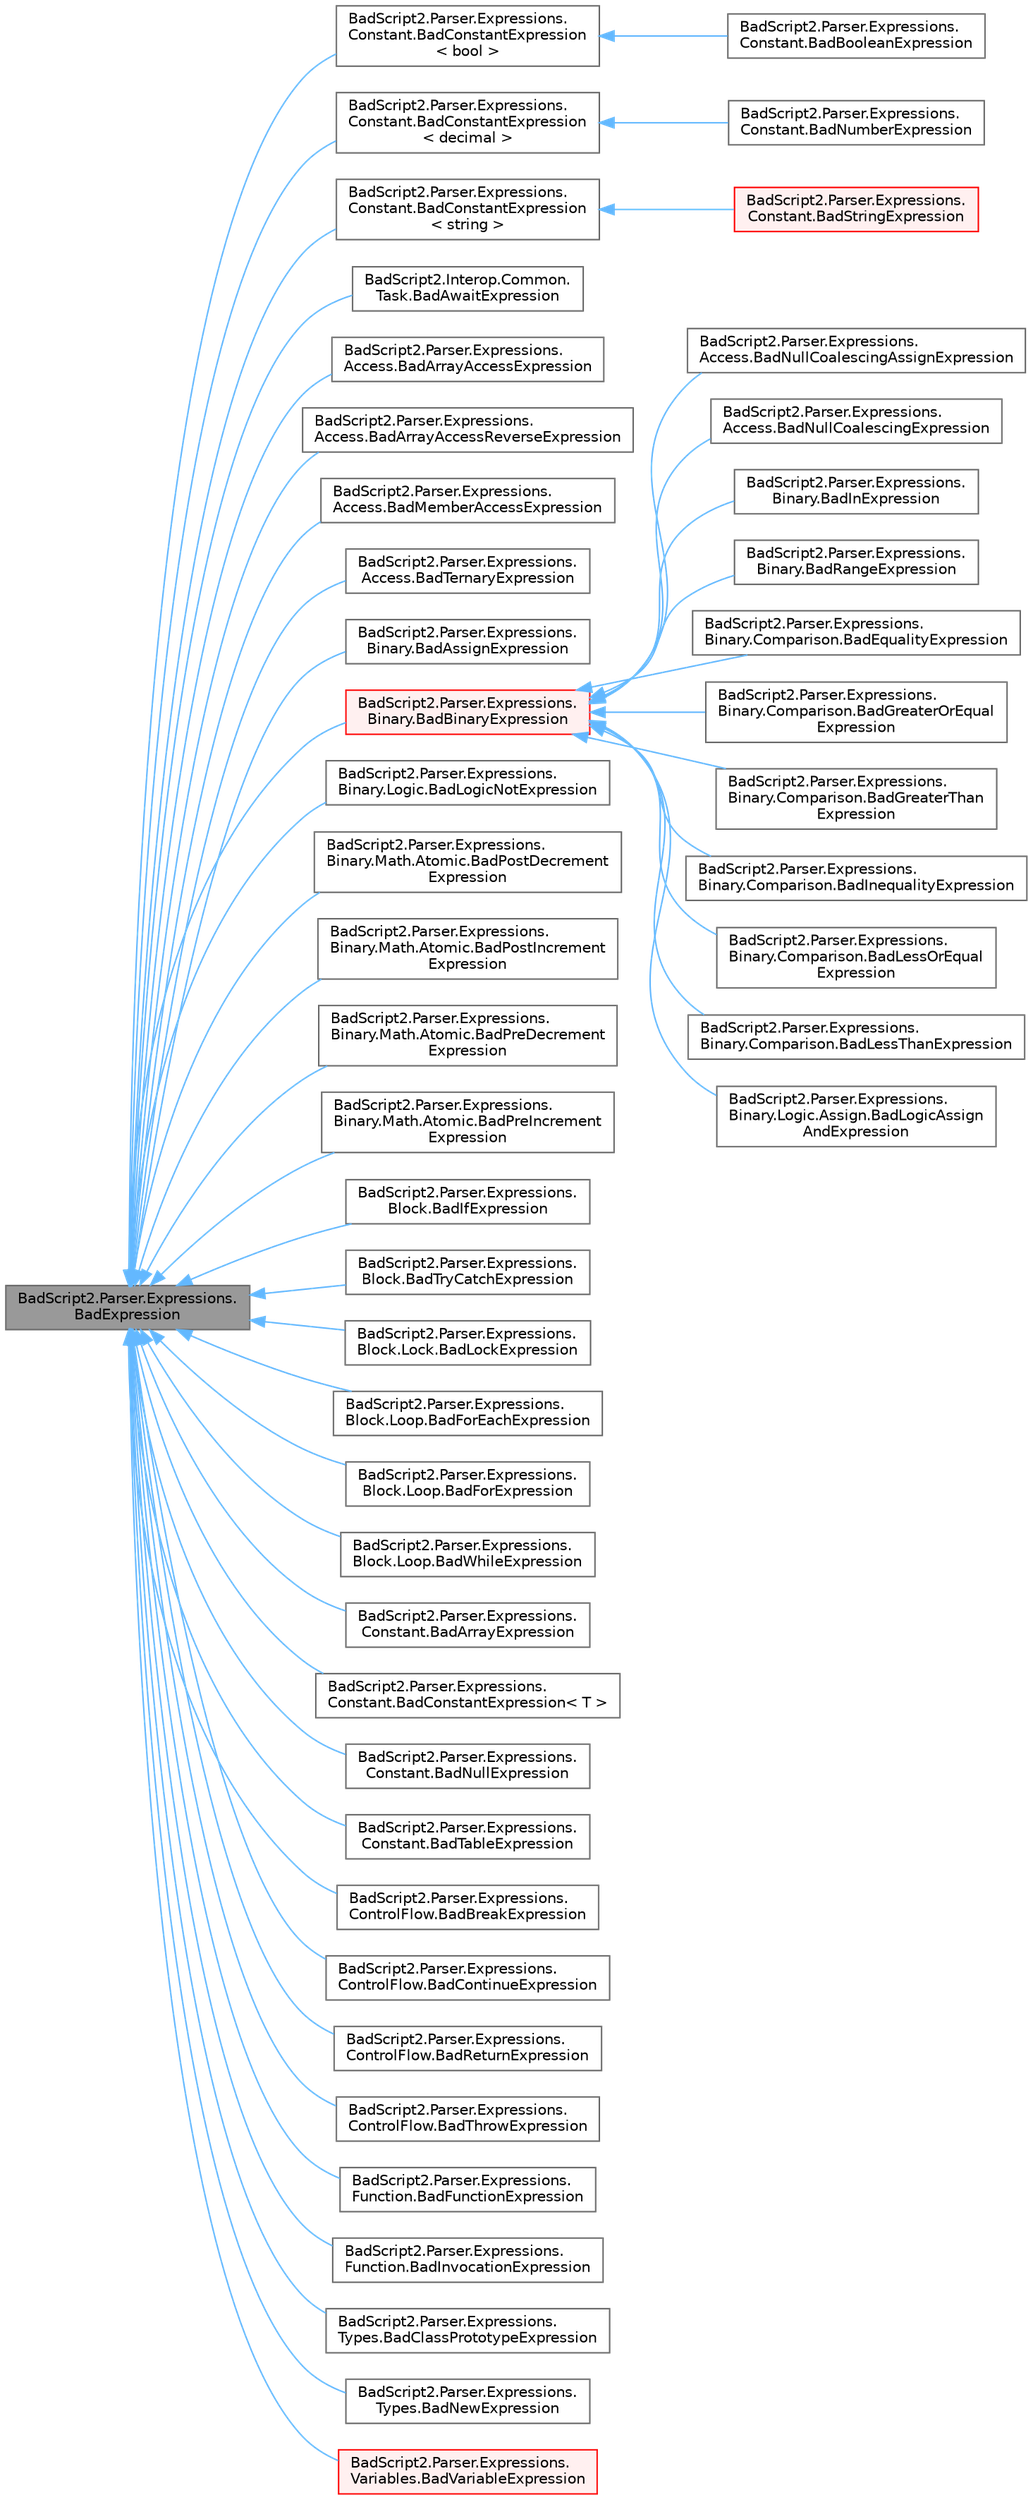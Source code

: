 digraph "BadScript2.Parser.Expressions.BadExpression"
{
 // LATEX_PDF_SIZE
  bgcolor="transparent";
  edge [fontname=Helvetica,fontsize=10,labelfontname=Helvetica,labelfontsize=10];
  node [fontname=Helvetica,fontsize=10,shape=box,height=0.2,width=0.4];
  rankdir="LR";
  Node1 [id="Node000001",label="BadScript2.Parser.Expressions.\lBadExpression",height=0.2,width=0.4,color="gray40", fillcolor="grey60", style="filled", fontcolor="black",tooltip="Base Implementation for all Expressions used inside the Script."];
  Node1 -> Node2 [id="edge1_Node000001_Node000002",dir="back",color="steelblue1",style="solid",tooltip=" "];
  Node2 [id="Node000002",label="BadScript2.Parser.Expressions.\lConstant.BadConstantExpression\l\< bool \>",height=0.2,width=0.4,color="gray40", fillcolor="white", style="filled",URL="$class_bad_script2_1_1_parser_1_1_expressions_1_1_constant_1_1_bad_constant_expression.html",tooltip=" "];
  Node2 -> Node3 [id="edge2_Node000002_Node000003",dir="back",color="steelblue1",style="solid",tooltip=" "];
  Node3 [id="Node000003",label="BadScript2.Parser.Expressions.\lConstant.BadBooleanExpression",height=0.2,width=0.4,color="gray40", fillcolor="white", style="filled",URL="$class_bad_script2_1_1_parser_1_1_expressions_1_1_constant_1_1_bad_boolean_expression.html",tooltip="Implements the Boolean Expression."];
  Node1 -> Node4 [id="edge3_Node000001_Node000004",dir="back",color="steelblue1",style="solid",tooltip=" "];
  Node4 [id="Node000004",label="BadScript2.Parser.Expressions.\lConstant.BadConstantExpression\l\< decimal \>",height=0.2,width=0.4,color="gray40", fillcolor="white", style="filled",URL="$class_bad_script2_1_1_parser_1_1_expressions_1_1_constant_1_1_bad_constant_expression.html",tooltip=" "];
  Node4 -> Node5 [id="edge4_Node000004_Node000005",dir="back",color="steelblue1",style="solid",tooltip=" "];
  Node5 [id="Node000005",label="BadScript2.Parser.Expressions.\lConstant.BadNumberExpression",height=0.2,width=0.4,color="gray40", fillcolor="white", style="filled",URL="$class_bad_script2_1_1_parser_1_1_expressions_1_1_constant_1_1_bad_number_expression.html",tooltip="Implements the Number Expression."];
  Node1 -> Node6 [id="edge5_Node000001_Node000006",dir="back",color="steelblue1",style="solid",tooltip=" "];
  Node6 [id="Node000006",label="BadScript2.Parser.Expressions.\lConstant.BadConstantExpression\l\< string \>",height=0.2,width=0.4,color="gray40", fillcolor="white", style="filled",URL="$class_bad_script2_1_1_parser_1_1_expressions_1_1_constant_1_1_bad_constant_expression.html",tooltip=" "];
  Node6 -> Node7 [id="edge6_Node000006_Node000007",dir="back",color="steelblue1",style="solid",tooltip=" "];
  Node7 [id="Node000007",label="BadScript2.Parser.Expressions.\lConstant.BadStringExpression",height=0.2,width=0.4,color="red", fillcolor="#FFF0F0", style="filled",URL="$class_bad_script2_1_1_parser_1_1_expressions_1_1_constant_1_1_bad_string_expression.html",tooltip="Implements the String Expression."];
  Node1 -> Node9 [id="edge7_Node000001_Node000009",dir="back",color="steelblue1",style="solid",tooltip=" "];
  Node9 [id="Node000009",label="BadScript2.Interop.Common.\lTask.BadAwaitExpression",height=0.2,width=0.4,color="gray40", fillcolor="white", style="filled",URL="$class_bad_script2_1_1_interop_1_1_common_1_1_task_1_1_bad_await_expression.html",tooltip="Implements the 'await' expression."];
  Node1 -> Node10 [id="edge8_Node000001_Node000010",dir="back",color="steelblue1",style="solid",tooltip=" "];
  Node10 [id="Node000010",label="BadScript2.Parser.Expressions.\lAccess.BadArrayAccessExpression",height=0.2,width=0.4,color="gray40", fillcolor="white", style="filled",URL="$class_bad_script2_1_1_parser_1_1_expressions_1_1_access_1_1_bad_array_access_expression.html",tooltip="Implements the Array Access to set or get properties from an object. <Left>[<Right>]."];
  Node1 -> Node11 [id="edge9_Node000001_Node000011",dir="back",color="steelblue1",style="solid",tooltip=" "];
  Node11 [id="Node000011",label="BadScript2.Parser.Expressions.\lAccess.BadArrayAccessReverseExpression",height=0.2,width=0.4,color="gray40", fillcolor="white", style="filled",URL="$class_bad_script2_1_1_parser_1_1_expressions_1_1_access_1_1_bad_array_access_reverse_expression.html",tooltip="Implements the Reverse Array Access to set or get properties from an object. <Left>[^<Right>]."];
  Node1 -> Node12 [id="edge10_Node000001_Node000012",dir="back",color="steelblue1",style="solid",tooltip=" "];
  Node12 [id="Node000012",label="BadScript2.Parser.Expressions.\lAccess.BadMemberAccessExpression",height=0.2,width=0.4,color="gray40", fillcolor="white", style="filled",URL="$class_bad_script2_1_1_parser_1_1_expressions_1_1_access_1_1_bad_member_access_expression.html",tooltip="Implements the Member Access to set or get properties from an object. <Left>.<Right>"];
  Node1 -> Node13 [id="edge11_Node000001_Node000013",dir="back",color="steelblue1",style="solid",tooltip=" "];
  Node13 [id="Node000013",label="BadScript2.Parser.Expressions.\lAccess.BadTernaryExpression",height=0.2,width=0.4,color="gray40", fillcolor="white", style="filled",URL="$class_bad_script2_1_1_parser_1_1_expressions_1_1_access_1_1_bad_ternary_expression.html",tooltip="Implements the Ternary Expression <Left> ? <TrueRet> : <FalseRet>"];
  Node1 -> Node14 [id="edge12_Node000001_Node000014",dir="back",color="steelblue1",style="solid",tooltip=" "];
  Node14 [id="Node000014",label="BadScript2.Parser.Expressions.\lBinary.BadAssignExpression",height=0.2,width=0.4,color="gray40", fillcolor="white", style="filled",URL="$class_bad_script2_1_1_parser_1_1_expressions_1_1_binary_1_1_bad_assign_expression.html",tooltip="Implements the Assign Expression <Left> = <Right>"];
  Node1 -> Node15 [id="edge13_Node000001_Node000015",dir="back",color="steelblue1",style="solid",tooltip=" "];
  Node15 [id="Node000015",label="BadScript2.Parser.Expressions.\lBinary.BadBinaryExpression",height=0.2,width=0.4,color="red", fillcolor="#FFF0F0", style="filled",URL="$class_bad_script2_1_1_parser_1_1_expressions_1_1_binary_1_1_bad_binary_expression.html",tooltip="Base Implementation of all Binary Expressions."];
  Node15 -> Node16 [id="edge14_Node000015_Node000016",dir="back",color="steelblue1",style="solid",tooltip=" "];
  Node16 [id="Node000016",label="BadScript2.Parser.Expressions.\lAccess.BadNullCoalescingAssignExpression",height=0.2,width=0.4,color="gray40", fillcolor="white", style="filled",URL="$class_bad_script2_1_1_parser_1_1_expressions_1_1_access_1_1_bad_null_coalescing_assign_expression.html",tooltip="Implements the Null Coalescing Assign Expression <Left> ??= <Right>"];
  Node15 -> Node17 [id="edge15_Node000015_Node000017",dir="back",color="steelblue1",style="solid",tooltip=" "];
  Node17 [id="Node000017",label="BadScript2.Parser.Expressions.\lAccess.BadNullCoalescingExpression",height=0.2,width=0.4,color="gray40", fillcolor="white", style="filled",URL="$class_bad_script2_1_1_parser_1_1_expressions_1_1_access_1_1_bad_null_coalescing_expression.html",tooltip="Implements the Null Coalescing Expression <Left> ?? <Right>"];
  Node15 -> Node18 [id="edge16_Node000015_Node000018",dir="back",color="steelblue1",style="solid",tooltip=" "];
  Node18 [id="Node000018",label="BadScript2.Parser.Expressions.\lBinary.BadInExpression",height=0.2,width=0.4,color="gray40", fillcolor="white", style="filled",URL="$class_bad_script2_1_1_parser_1_1_expressions_1_1_binary_1_1_bad_in_expression.html",tooltip=" "];
  Node15 -> Node19 [id="edge17_Node000015_Node000019",dir="back",color="steelblue1",style="solid",tooltip=" "];
  Node19 [id="Node000019",label="BadScript2.Parser.Expressions.\lBinary.BadRangeExpression",height=0.2,width=0.4,color="gray40", fillcolor="white", style="filled",URL="$class_bad_script2_1_1_parser_1_1_expressions_1_1_binary_1_1_bad_range_expression.html",tooltip="Implements the Range Expression <Start>..<End>"];
  Node15 -> Node20 [id="edge18_Node000015_Node000020",dir="back",color="steelblue1",style="solid",tooltip=" "];
  Node20 [id="Node000020",label="BadScript2.Parser.Expressions.\lBinary.Comparison.BadEqualityExpression",height=0.2,width=0.4,color="gray40", fillcolor="white", style="filled",URL="$class_bad_script2_1_1_parser_1_1_expressions_1_1_binary_1_1_comparison_1_1_bad_equality_expression.html",tooltip="Implements the Equality Expression <Left> == <Right>"];
  Node15 -> Node21 [id="edge19_Node000015_Node000021",dir="back",color="steelblue1",style="solid",tooltip=" "];
  Node21 [id="Node000021",label="BadScript2.Parser.Expressions.\lBinary.Comparison.BadGreaterOrEqual\lExpression",height=0.2,width=0.4,color="gray40", fillcolor="white", style="filled",URL="$class_bad_script2_1_1_parser_1_1_expressions_1_1_binary_1_1_comparison_1_1_bad_greater_or_equal_expression.html",tooltip="Implements the Greater or Equal Expression <Left> >= <Right>"];
  Node15 -> Node22 [id="edge20_Node000015_Node000022",dir="back",color="steelblue1",style="solid",tooltip=" "];
  Node22 [id="Node000022",label="BadScript2.Parser.Expressions.\lBinary.Comparison.BadGreaterThan\lExpression",height=0.2,width=0.4,color="gray40", fillcolor="white", style="filled",URL="$class_bad_script2_1_1_parser_1_1_expressions_1_1_binary_1_1_comparison_1_1_bad_greater_than_expression.html",tooltip="Implements the Greater Than Expression."];
  Node15 -> Node23 [id="edge21_Node000015_Node000023",dir="back",color="steelblue1",style="solid",tooltip=" "];
  Node23 [id="Node000023",label="BadScript2.Parser.Expressions.\lBinary.Comparison.BadInequalityExpression",height=0.2,width=0.4,color="gray40", fillcolor="white", style="filled",URL="$class_bad_script2_1_1_parser_1_1_expressions_1_1_binary_1_1_comparison_1_1_bad_inequality_expression.html",tooltip="Implements the Inequality Expression."];
  Node15 -> Node24 [id="edge22_Node000015_Node000024",dir="back",color="steelblue1",style="solid",tooltip=" "];
  Node24 [id="Node000024",label="BadScript2.Parser.Expressions.\lBinary.Comparison.BadLessOrEqual\lExpression",height=0.2,width=0.4,color="gray40", fillcolor="white", style="filled",URL="$class_bad_script2_1_1_parser_1_1_expressions_1_1_binary_1_1_comparison_1_1_bad_less_or_equal_expression.html",tooltip="Implements the Less or Equal Expression <Left> <= <Right>"];
  Node15 -> Node25 [id="edge23_Node000015_Node000025",dir="back",color="steelblue1",style="solid",tooltip=" "];
  Node25 [id="Node000025",label="BadScript2.Parser.Expressions.\lBinary.Comparison.BadLessThanExpression",height=0.2,width=0.4,color="gray40", fillcolor="white", style="filled",URL="$class_bad_script2_1_1_parser_1_1_expressions_1_1_binary_1_1_comparison_1_1_bad_less_than_expression.html",tooltip="Implements the Less Than Expression."];
  Node15 -> Node26 [id="edge24_Node000015_Node000026",dir="back",color="steelblue1",style="solid",tooltip=" "];
  Node26 [id="Node000026",label="BadScript2.Parser.Expressions.\lBinary.Logic.Assign.BadLogicAssign\lAndExpression",height=0.2,width=0.4,color="gray40", fillcolor="white", style="filled",URL="$class_bad_script2_1_1_parser_1_1_expressions_1_1_binary_1_1_logic_1_1_assign_1_1_bad_logic_assign_and_expression.html",tooltip="Implements the Assign Logic And Expression."];
  Node1 -> Node42 [id="edge25_Node000001_Node000042",dir="back",color="steelblue1",style="solid",tooltip=" "];
  Node42 [id="Node000042",label="BadScript2.Parser.Expressions.\lBinary.Logic.BadLogicNotExpression",height=0.2,width=0.4,color="gray40", fillcolor="white", style="filled",URL="$class_bad_script2_1_1_parser_1_1_expressions_1_1_binary_1_1_logic_1_1_bad_logic_not_expression.html",tooltip="Implements the Logic Not Exression."];
  Node1 -> Node43 [id="edge26_Node000001_Node000043",dir="back",color="steelblue1",style="solid",tooltip=" "];
  Node43 [id="Node000043",label="BadScript2.Parser.Expressions.\lBinary.Math.Atomic.BadPostDecrement\lExpression",height=0.2,width=0.4,color="gray40", fillcolor="white", style="filled",URL="$class_bad_script2_1_1_parser_1_1_expressions_1_1_binary_1_1_math_1_1_atomic_1_1_bad_post_decrement_expression.html",tooltip="Implements the Post Decrement Expression."];
  Node1 -> Node44 [id="edge27_Node000001_Node000044",dir="back",color="steelblue1",style="solid",tooltip=" "];
  Node44 [id="Node000044",label="BadScript2.Parser.Expressions.\lBinary.Math.Atomic.BadPostIncrement\lExpression",height=0.2,width=0.4,color="gray40", fillcolor="white", style="filled",URL="$class_bad_script2_1_1_parser_1_1_expressions_1_1_binary_1_1_math_1_1_atomic_1_1_bad_post_increment_expression.html",tooltip="Implements the Post Increment Expression."];
  Node1 -> Node45 [id="edge28_Node000001_Node000045",dir="back",color="steelblue1",style="solid",tooltip=" "];
  Node45 [id="Node000045",label="BadScript2.Parser.Expressions.\lBinary.Math.Atomic.BadPreDecrement\lExpression",height=0.2,width=0.4,color="gray40", fillcolor="white", style="filled",URL="$class_bad_script2_1_1_parser_1_1_expressions_1_1_binary_1_1_math_1_1_atomic_1_1_bad_pre_decrement_expression.html",tooltip="Implements the Pre Decrement Expression."];
  Node1 -> Node46 [id="edge29_Node000001_Node000046",dir="back",color="steelblue1",style="solid",tooltip=" "];
  Node46 [id="Node000046",label="BadScript2.Parser.Expressions.\lBinary.Math.Atomic.BadPreIncrement\lExpression",height=0.2,width=0.4,color="gray40", fillcolor="white", style="filled",URL="$class_bad_script2_1_1_parser_1_1_expressions_1_1_binary_1_1_math_1_1_atomic_1_1_bad_pre_increment_expression.html",tooltip="Implements the Pre Increment Expression."];
  Node1 -> Node47 [id="edge30_Node000001_Node000047",dir="back",color="steelblue1",style="solid",tooltip=" "];
  Node47 [id="Node000047",label="BadScript2.Parser.Expressions.\lBlock.BadIfExpression",height=0.2,width=0.4,color="gray40", fillcolor="white", style="filled",URL="$class_bad_script2_1_1_parser_1_1_expressions_1_1_block_1_1_bad_if_expression.html",tooltip="Implements the If Statement Expression."];
  Node1 -> Node48 [id="edge31_Node000001_Node000048",dir="back",color="steelblue1",style="solid",tooltip=" "];
  Node48 [id="Node000048",label="BadScript2.Parser.Expressions.\lBlock.BadTryCatchExpression",height=0.2,width=0.4,color="gray40", fillcolor="white", style="filled",URL="$class_bad_script2_1_1_parser_1_1_expressions_1_1_block_1_1_bad_try_catch_expression.html",tooltip="Implements the Try Catch Statement Expression."];
  Node1 -> Node49 [id="edge32_Node000001_Node000049",dir="back",color="steelblue1",style="solid",tooltip=" "];
  Node49 [id="Node000049",label="BadScript2.Parser.Expressions.\lBlock.Lock.BadLockExpression",height=0.2,width=0.4,color="gray40", fillcolor="white", style="filled",URL="$class_bad_script2_1_1_parser_1_1_expressions_1_1_block_1_1_lock_1_1_bad_lock_expression.html",tooltip="Implements the Lock Expression."];
  Node1 -> Node50 [id="edge33_Node000001_Node000050",dir="back",color="steelblue1",style="solid",tooltip=" "];
  Node50 [id="Node000050",label="BadScript2.Parser.Expressions.\lBlock.Loop.BadForEachExpression",height=0.2,width=0.4,color="gray40", fillcolor="white", style="filled",URL="$class_bad_script2_1_1_parser_1_1_expressions_1_1_block_1_1_loop_1_1_bad_for_each_expression.html",tooltip="Implements the For Each Expression."];
  Node1 -> Node51 [id="edge34_Node000001_Node000051",dir="back",color="steelblue1",style="solid",tooltip=" "];
  Node51 [id="Node000051",label="BadScript2.Parser.Expressions.\lBlock.Loop.BadForExpression",height=0.2,width=0.4,color="gray40", fillcolor="white", style="filled",URL="$class_bad_script2_1_1_parser_1_1_expressions_1_1_block_1_1_loop_1_1_bad_for_expression.html",tooltip="Implements the For Loop Expression."];
  Node1 -> Node52 [id="edge35_Node000001_Node000052",dir="back",color="steelblue1",style="solid",tooltip=" "];
  Node52 [id="Node000052",label="BadScript2.Parser.Expressions.\lBlock.Loop.BadWhileExpression",height=0.2,width=0.4,color="gray40", fillcolor="white", style="filled",URL="$class_bad_script2_1_1_parser_1_1_expressions_1_1_block_1_1_loop_1_1_bad_while_expression.html",tooltip="Implements the While Expression."];
  Node1 -> Node53 [id="edge36_Node000001_Node000053",dir="back",color="steelblue1",style="solid",tooltip=" "];
  Node53 [id="Node000053",label="BadScript2.Parser.Expressions.\lConstant.BadArrayExpression",height=0.2,width=0.4,color="gray40", fillcolor="white", style="filled",URL="$class_bad_script2_1_1_parser_1_1_expressions_1_1_constant_1_1_bad_array_expression.html",tooltip="Implements the Array Expression."];
  Node1 -> Node54 [id="edge37_Node000001_Node000054",dir="back",color="steelblue1",style="solid",tooltip=" "];
  Node54 [id="Node000054",label="BadScript2.Parser.Expressions.\lConstant.BadConstantExpression\< T \>",height=0.2,width=0.4,color="gray40", fillcolor="white", style="filled",URL="$class_bad_script2_1_1_parser_1_1_expressions_1_1_constant_1_1_bad_constant_expression.html",tooltip="Base Class of all Constant Expressions."];
  Node1 -> Node55 [id="edge38_Node000001_Node000055",dir="back",color="steelblue1",style="solid",tooltip=" "];
  Node55 [id="Node000055",label="BadScript2.Parser.Expressions.\lConstant.BadNullExpression",height=0.2,width=0.4,color="gray40", fillcolor="white", style="filled",URL="$class_bad_script2_1_1_parser_1_1_expressions_1_1_constant_1_1_bad_null_expression.html",tooltip="Implements the Null Expression."];
  Node1 -> Node56 [id="edge39_Node000001_Node000056",dir="back",color="steelblue1",style="solid",tooltip=" "];
  Node56 [id="Node000056",label="BadScript2.Parser.Expressions.\lConstant.BadTableExpression",height=0.2,width=0.4,color="gray40", fillcolor="white", style="filled",URL="$class_bad_script2_1_1_parser_1_1_expressions_1_1_constant_1_1_bad_table_expression.html",tooltip="Implements the Table Expression."];
  Node1 -> Node57 [id="edge40_Node000001_Node000057",dir="back",color="steelblue1",style="solid",tooltip=" "];
  Node57 [id="Node000057",label="BadScript2.Parser.Expressions.\lControlFlow.BadBreakExpression",height=0.2,width=0.4,color="gray40", fillcolor="white", style="filled",URL="$class_bad_script2_1_1_parser_1_1_expressions_1_1_control_flow_1_1_bad_break_expression.html",tooltip="Implements the Break Expression that is used to prematurely exit a loop."];
  Node1 -> Node58 [id="edge41_Node000001_Node000058",dir="back",color="steelblue1",style="solid",tooltip=" "];
  Node58 [id="Node000058",label="BadScript2.Parser.Expressions.\lControlFlow.BadContinueExpression",height=0.2,width=0.4,color="gray40", fillcolor="white", style="filled",URL="$class_bad_script2_1_1_parser_1_1_expressions_1_1_control_flow_1_1_bad_continue_expression.html",tooltip="Implements the Break Expression that is used to skip a loop iteraion."];
  Node1 -> Node59 [id="edge42_Node000001_Node000059",dir="back",color="steelblue1",style="solid",tooltip=" "];
  Node59 [id="Node000059",label="BadScript2.Parser.Expressions.\lControlFlow.BadReturnExpression",height=0.2,width=0.4,color="gray40", fillcolor="white", style="filled",URL="$class_bad_script2_1_1_parser_1_1_expressions_1_1_control_flow_1_1_bad_return_expression.html",tooltip="Implements the Return expression that is used to exit the current function with an Optional Return Va..."];
  Node1 -> Node60 [id="edge43_Node000001_Node000060",dir="back",color="steelblue1",style="solid",tooltip=" "];
  Node60 [id="Node000060",label="BadScript2.Parser.Expressions.\lControlFlow.BadThrowExpression",height=0.2,width=0.4,color="gray40", fillcolor="white", style="filled",URL="$class_bad_script2_1_1_parser_1_1_expressions_1_1_control_flow_1_1_bad_throw_expression.html",tooltip="Implements the Throw Expression that is used to raise errors inside the Script."];
  Node1 -> Node61 [id="edge44_Node000001_Node000061",dir="back",color="steelblue1",style="solid",tooltip=" "];
  Node61 [id="Node000061",label="BadScript2.Parser.Expressions.\lFunction.BadFunctionExpression",height=0.2,width=0.4,color="gray40", fillcolor="white", style="filled",URL="$class_bad_script2_1_1_parser_1_1_expressions_1_1_function_1_1_bad_function_expression.html",tooltip="Implements the Function Expression."];
  Node1 -> Node62 [id="edge45_Node000001_Node000062",dir="back",color="steelblue1",style="solid",tooltip=" "];
  Node62 [id="Node000062",label="BadScript2.Parser.Expressions.\lFunction.BadInvocationExpression",height=0.2,width=0.4,color="gray40", fillcolor="white", style="filled",URL="$class_bad_script2_1_1_parser_1_1_expressions_1_1_function_1_1_bad_invocation_expression.html",tooltip="Implements the Invocation Expression."];
  Node1 -> Node63 [id="edge46_Node000001_Node000063",dir="back",color="steelblue1",style="solid",tooltip=" "];
  Node63 [id="Node000063",label="BadScript2.Parser.Expressions.\lTypes.BadClassPrototypeExpression",height=0.2,width=0.4,color="gray40", fillcolor="white", style="filled",URL="$class_bad_script2_1_1_parser_1_1_expressions_1_1_types_1_1_bad_class_prototype_expression.html",tooltip="Implements the Class Prototype Expression."];
  Node1 -> Node64 [id="edge47_Node000001_Node000064",dir="back",color="steelblue1",style="solid",tooltip=" "];
  Node64 [id="Node000064",label="BadScript2.Parser.Expressions.\lTypes.BadNewExpression",height=0.2,width=0.4,color="gray40", fillcolor="white", style="filled",URL="$class_bad_script2_1_1_parser_1_1_expressions_1_1_types_1_1_bad_new_expression.html",tooltip="Implements the New Expression."];
  Node1 -> Node65 [id="edge48_Node000001_Node000065",dir="back",color="steelblue1",style="solid",tooltip=" "];
  Node65 [id="Node000065",label="BadScript2.Parser.Expressions.\lVariables.BadVariableExpression",height=0.2,width=0.4,color="red", fillcolor="#FFF0F0", style="filled",URL="$class_bad_script2_1_1_parser_1_1_expressions_1_1_variables_1_1_bad_variable_expression.html",tooltip="Implements the Variable Expression."];
}
